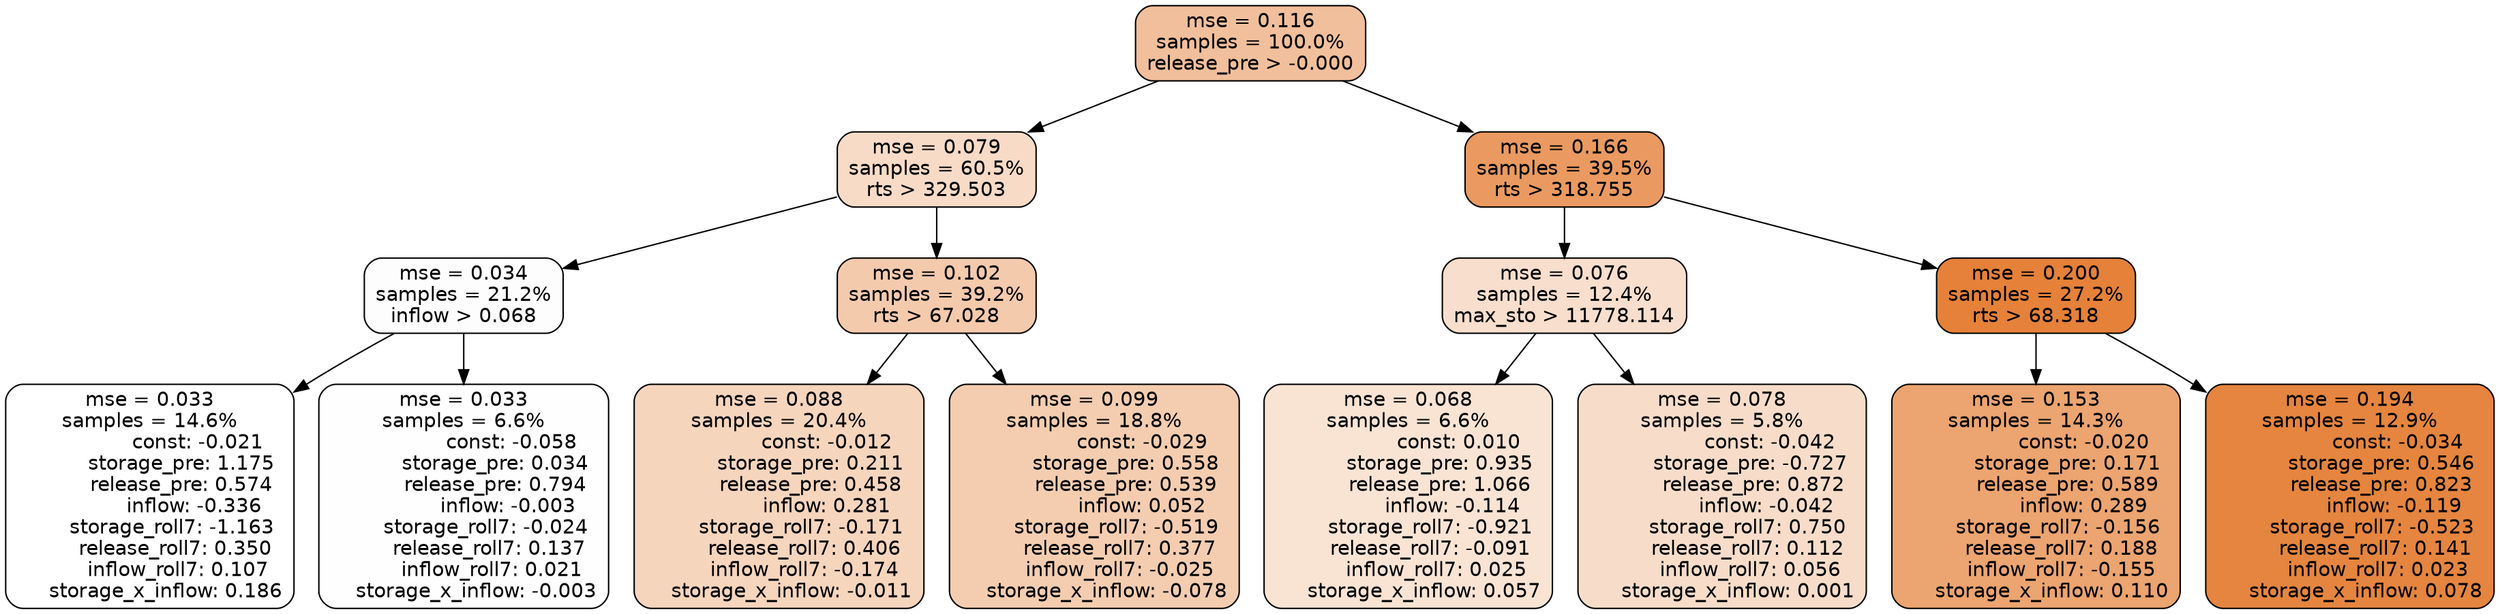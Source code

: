digraph tree {
node [shape=rectangle, style="filled, rounded", color="black", fontname=helvetica] ;
edge [fontname=helvetica] ;
	"0" [label="mse = 0.116
samples = 100.0%
release_pre > -0.000", fillcolor="#f1bf9b"]
	"1" [label="mse = 0.079
samples = 60.5%
rts > 329.503", fillcolor="#f7dbc7"]
	"8" [label="mse = 0.166
samples = 39.5%
rts > 318.755", fillcolor="#ea9a60"]
	"5" [label="mse = 0.034
samples = 21.2%
inflow > 0.068", fillcolor="#fefdfd"]
	"2" [label="mse = 0.102
samples = 39.2%
rts > 67.028", fillcolor="#f4caad"]
	"12" [label="mse = 0.076
samples = 12.4%
max_sto > 11778.114", fillcolor="#f8decc"]
	"9" [label="mse = 0.200
samples = 27.2%
rts > 68.318", fillcolor="#e58139"]
	"6" [label="mse = 0.033
samples = 14.6%
               const: -0.021
          storage_pre: 1.175
          release_pre: 0.574
              inflow: -0.336
       storage_roll7: -1.163
        release_roll7: 0.350
         inflow_roll7: 0.107
     storage_x_inflow: 0.186", fillcolor="#ffffff"]
	"7" [label="mse = 0.033
samples = 6.6%
               const: -0.058
          storage_pre: 0.034
          release_pre: 0.794
              inflow: -0.003
       storage_roll7: -0.024
        release_roll7: 0.137
         inflow_roll7: 0.021
    storage_x_inflow: -0.003", fillcolor="#fefefe"]
	"3" [label="mse = 0.088
samples = 20.4%
               const: -0.012
          storage_pre: 0.211
          release_pre: 0.458
               inflow: 0.281
       storage_roll7: -0.171
        release_roll7: 0.406
        inflow_roll7: -0.174
    storage_x_inflow: -0.011", fillcolor="#f6d5bd"]
	"4" [label="mse = 0.099
samples = 18.8%
               const: -0.029
          storage_pre: 0.558
          release_pre: 0.539
               inflow: 0.052
       storage_roll7: -0.519
        release_roll7: 0.377
        inflow_roll7: -0.025
    storage_x_inflow: -0.078", fillcolor="#f4cdb0"]
	"13" [label="mse = 0.068
samples = 6.6%
                const: 0.010
          storage_pre: 0.935
          release_pre: 1.066
              inflow: -0.114
       storage_roll7: -0.921
       release_roll7: -0.091
         inflow_roll7: 0.025
     storage_x_inflow: 0.057", fillcolor="#f9e4d4"]
	"14" [label="mse = 0.078
samples = 5.8%
               const: -0.042
         storage_pre: -0.727
          release_pre: 0.872
              inflow: -0.042
        storage_roll7: 0.750
        release_roll7: 0.112
         inflow_roll7: 0.056
     storage_x_inflow: 0.001", fillcolor="#f7ddc9"]
	"10" [label="mse = 0.153
samples = 14.3%
               const: -0.020
          storage_pre: 0.171
          release_pre: 0.589
               inflow: 0.289
       storage_roll7: -0.156
        release_roll7: 0.188
        inflow_roll7: -0.155
     storage_x_inflow: 0.110", fillcolor="#eca470"]
	"11" [label="mse = 0.194
samples = 12.9%
               const: -0.034
          storage_pre: 0.546
          release_pre: 0.823
              inflow: -0.119
       storage_roll7: -0.523
        release_roll7: 0.141
         inflow_roll7: 0.023
     storage_x_inflow: 0.078", fillcolor="#e5853f"]

	"0" -> "1"
	"0" -> "8"
	"1" -> "2"
	"1" -> "5"
	"8" -> "9"
	"8" -> "12"
	"5" -> "6"
	"5" -> "7"
	"2" -> "3"
	"2" -> "4"
	"12" -> "13"
	"12" -> "14"
	"9" -> "10"
	"9" -> "11"
}